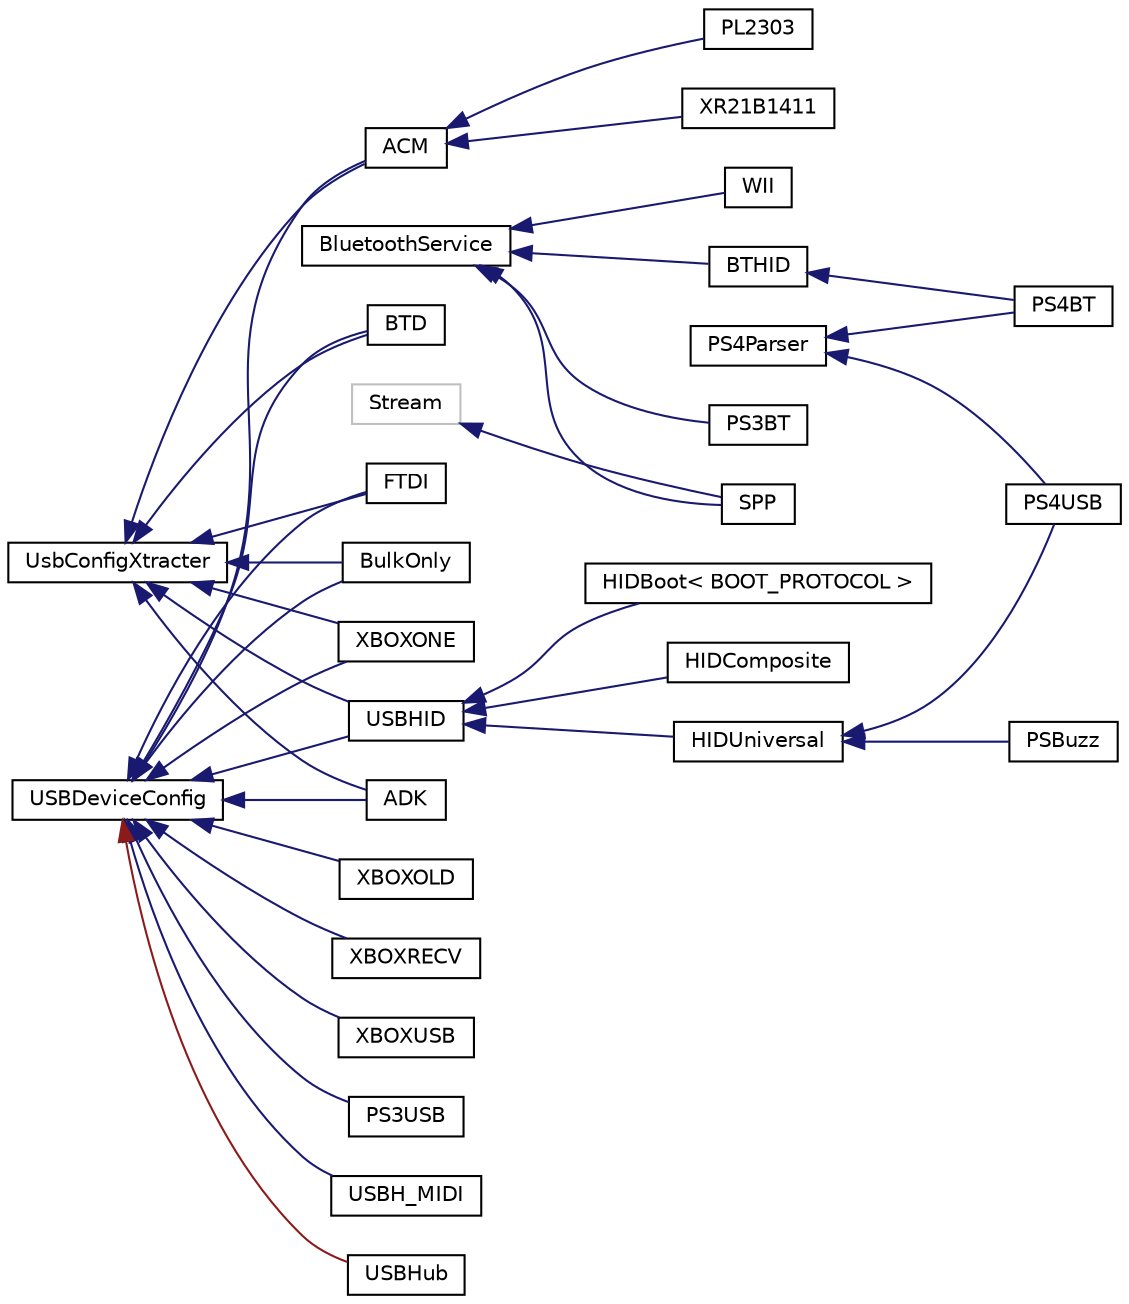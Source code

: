 digraph "Graphical Class Hierarchy"
{
  edge [fontname="Helvetica",fontsize="10",labelfontname="Helvetica",labelfontsize="10"];
  node [fontname="Helvetica",fontsize="10",shape=record];
  rankdir="LR";
  Node1 [label="BluetoothService",height=0.2,width=0.4,color="black", fillcolor="white", style="filled",URL="$class_bluetooth_service.html"];
  Node1 -> Node2 [dir="back",color="midnightblue",fontsize="10",style="solid",fontname="Helvetica"];
  Node2 [label="BTHID",height=0.2,width=0.4,color="black", fillcolor="white", style="filled",URL="$class_b_t_h_i_d.html"];
  Node2 -> Node3 [dir="back",color="midnightblue",fontsize="10",style="solid",fontname="Helvetica"];
  Node3 [label="PS4BT",height=0.2,width=0.4,color="black", fillcolor="white", style="filled",URL="$class_p_s4_b_t.html"];
  Node1 -> Node4 [dir="back",color="midnightblue",fontsize="10",style="solid",fontname="Helvetica"];
  Node4 [label="PS3BT",height=0.2,width=0.4,color="black", fillcolor="white", style="filled",URL="$class_p_s3_b_t.html"];
  Node1 -> Node5 [dir="back",color="midnightblue",fontsize="10",style="solid",fontname="Helvetica"];
  Node5 [label="SPP",height=0.2,width=0.4,color="black", fillcolor="white", style="filled",URL="$class_s_p_p.html"];
  Node1 -> Node6 [dir="back",color="midnightblue",fontsize="10",style="solid",fontname="Helvetica"];
  Node6 [label="WII",height=0.2,width=0.4,color="black", fillcolor="white", style="filled",URL="$class_w_i_i.html"];
  Node7 [label="PS4Parser",height=0.2,width=0.4,color="black", fillcolor="white", style="filled",URL="$class_p_s4_parser.html"];
  Node7 -> Node3 [dir="back",color="midnightblue",fontsize="10",style="solid",fontname="Helvetica"];
  Node7 -> Node8 [dir="back",color="midnightblue",fontsize="10",style="solid",fontname="Helvetica"];
  Node8 [label="PS4USB",height=0.2,width=0.4,color="black", fillcolor="white", style="filled",URL="$class_p_s4_u_s_b.html"];
  Node9 [label="Stream",height=0.2,width=0.4,color="grey75", fillcolor="white", style="filled"];
  Node9 -> Node5 [dir="back",color="midnightblue",fontsize="10",style="solid",fontname="Helvetica"];
  Node10 [label="UsbConfigXtracter",height=0.2,width=0.4,color="black", fillcolor="white", style="filled",URL="$class_usb_config_xtracter.html"];
  Node10 -> Node11 [dir="back",color="midnightblue",fontsize="10",style="solid",fontname="Helvetica"];
  Node11 [label="ACM",height=0.2,width=0.4,color="black", fillcolor="white", style="filled",URL="$class_a_c_m.html"];
  Node11 -> Node12 [dir="back",color="midnightblue",fontsize="10",style="solid",fontname="Helvetica"];
  Node12 [label="PL2303",height=0.2,width=0.4,color="black", fillcolor="white", style="filled",URL="$class_p_l2303.html"];
  Node11 -> Node13 [dir="back",color="midnightblue",fontsize="10",style="solid",fontname="Helvetica"];
  Node13 [label="XR21B1411",height=0.2,width=0.4,color="black", fillcolor="white", style="filled",URL="$class_x_r21_b1411.html"];
  Node10 -> Node14 [dir="back",color="midnightblue",fontsize="10",style="solid",fontname="Helvetica"];
  Node14 [label="ADK",height=0.2,width=0.4,color="black", fillcolor="white", style="filled",URL="$class_a_d_k.html"];
  Node10 -> Node15 [dir="back",color="midnightblue",fontsize="10",style="solid",fontname="Helvetica"];
  Node15 [label="BTD",height=0.2,width=0.4,color="black", fillcolor="white", style="filled",URL="$class_b_t_d.html"];
  Node10 -> Node16 [dir="back",color="midnightblue",fontsize="10",style="solid",fontname="Helvetica"];
  Node16 [label="BulkOnly",height=0.2,width=0.4,color="black", fillcolor="white", style="filled",URL="$class_bulk_only.html"];
  Node10 -> Node17 [dir="back",color="midnightblue",fontsize="10",style="solid",fontname="Helvetica"];
  Node17 [label="FTDI",height=0.2,width=0.4,color="black", fillcolor="white", style="filled",URL="$class_f_t_d_i.html"];
  Node10 -> Node18 [dir="back",color="midnightblue",fontsize="10",style="solid",fontname="Helvetica"];
  Node18 [label="USBHID",height=0.2,width=0.4,color="black", fillcolor="white", style="filled",URL="$class_u_s_b_h_i_d.html"];
  Node18 -> Node19 [dir="back",color="midnightblue",fontsize="10",style="solid",fontname="Helvetica"];
  Node19 [label="HIDBoot\< BOOT_PROTOCOL \>",height=0.2,width=0.4,color="black", fillcolor="white", style="filled",URL="$class_h_i_d_boot.html"];
  Node18 -> Node20 [dir="back",color="midnightblue",fontsize="10",style="solid",fontname="Helvetica"];
  Node20 [label="HIDComposite",height=0.2,width=0.4,color="black", fillcolor="white", style="filled",URL="$class_h_i_d_composite.html"];
  Node18 -> Node21 [dir="back",color="midnightblue",fontsize="10",style="solid",fontname="Helvetica"];
  Node21 [label="HIDUniversal",height=0.2,width=0.4,color="black", fillcolor="white", style="filled",URL="$class_h_i_d_universal.html"];
  Node21 -> Node8 [dir="back",color="midnightblue",fontsize="10",style="solid",fontname="Helvetica"];
  Node21 -> Node22 [dir="back",color="midnightblue",fontsize="10",style="solid",fontname="Helvetica"];
  Node22 [label="PSBuzz",height=0.2,width=0.4,color="black", fillcolor="white", style="filled",URL="$class_p_s_buzz.html"];
  Node10 -> Node23 [dir="back",color="midnightblue",fontsize="10",style="solid",fontname="Helvetica"];
  Node23 [label="XBOXONE",height=0.2,width=0.4,color="black", fillcolor="white", style="filled",URL="$class_x_b_o_x_o_n_e.html"];
  Node24 [label="USBDeviceConfig",height=0.2,width=0.4,color="black", fillcolor="white", style="filled",URL="$class_u_s_b_device_config.html"];
  Node24 -> Node11 [dir="back",color="midnightblue",fontsize="10",style="solid",fontname="Helvetica"];
  Node24 -> Node14 [dir="back",color="midnightblue",fontsize="10",style="solid",fontname="Helvetica"];
  Node24 -> Node15 [dir="back",color="midnightblue",fontsize="10",style="solid",fontname="Helvetica"];
  Node24 -> Node16 [dir="back",color="midnightblue",fontsize="10",style="solid",fontname="Helvetica"];
  Node24 -> Node17 [dir="back",color="midnightblue",fontsize="10",style="solid",fontname="Helvetica"];
  Node24 -> Node25 [dir="back",color="midnightblue",fontsize="10",style="solid",fontname="Helvetica"];
  Node25 [label="PS3USB",height=0.2,width=0.4,color="black", fillcolor="white", style="filled",URL="$class_p_s3_u_s_b.html"];
  Node24 -> Node26 [dir="back",color="midnightblue",fontsize="10",style="solid",fontname="Helvetica"];
  Node26 [label="USBH_MIDI",height=0.2,width=0.4,color="black", fillcolor="white", style="filled",URL="$class_u_s_b_h___m_i_d_i.html"];
  Node24 -> Node18 [dir="back",color="midnightblue",fontsize="10",style="solid",fontname="Helvetica"];
  Node24 -> Node27 [dir="back",color="firebrick4",fontsize="10",style="solid",fontname="Helvetica"];
  Node27 [label="USBHub",height=0.2,width=0.4,color="black", fillcolor="white", style="filled",URL="$class_u_s_b_hub.html"];
  Node24 -> Node28 [dir="back",color="midnightblue",fontsize="10",style="solid",fontname="Helvetica"];
  Node28 [label="XBOXOLD",height=0.2,width=0.4,color="black", fillcolor="white", style="filled",URL="$class_x_b_o_x_o_l_d.html"];
  Node24 -> Node23 [dir="back",color="midnightblue",fontsize="10",style="solid",fontname="Helvetica"];
  Node24 -> Node29 [dir="back",color="midnightblue",fontsize="10",style="solid",fontname="Helvetica"];
  Node29 [label="XBOXRECV",height=0.2,width=0.4,color="black", fillcolor="white", style="filled",URL="$class_x_b_o_x_r_e_c_v.html"];
  Node24 -> Node30 [dir="back",color="midnightblue",fontsize="10",style="solid",fontname="Helvetica"];
  Node30 [label="XBOXUSB",height=0.2,width=0.4,color="black", fillcolor="white", style="filled",URL="$class_x_b_o_x_u_s_b.html"];
}
